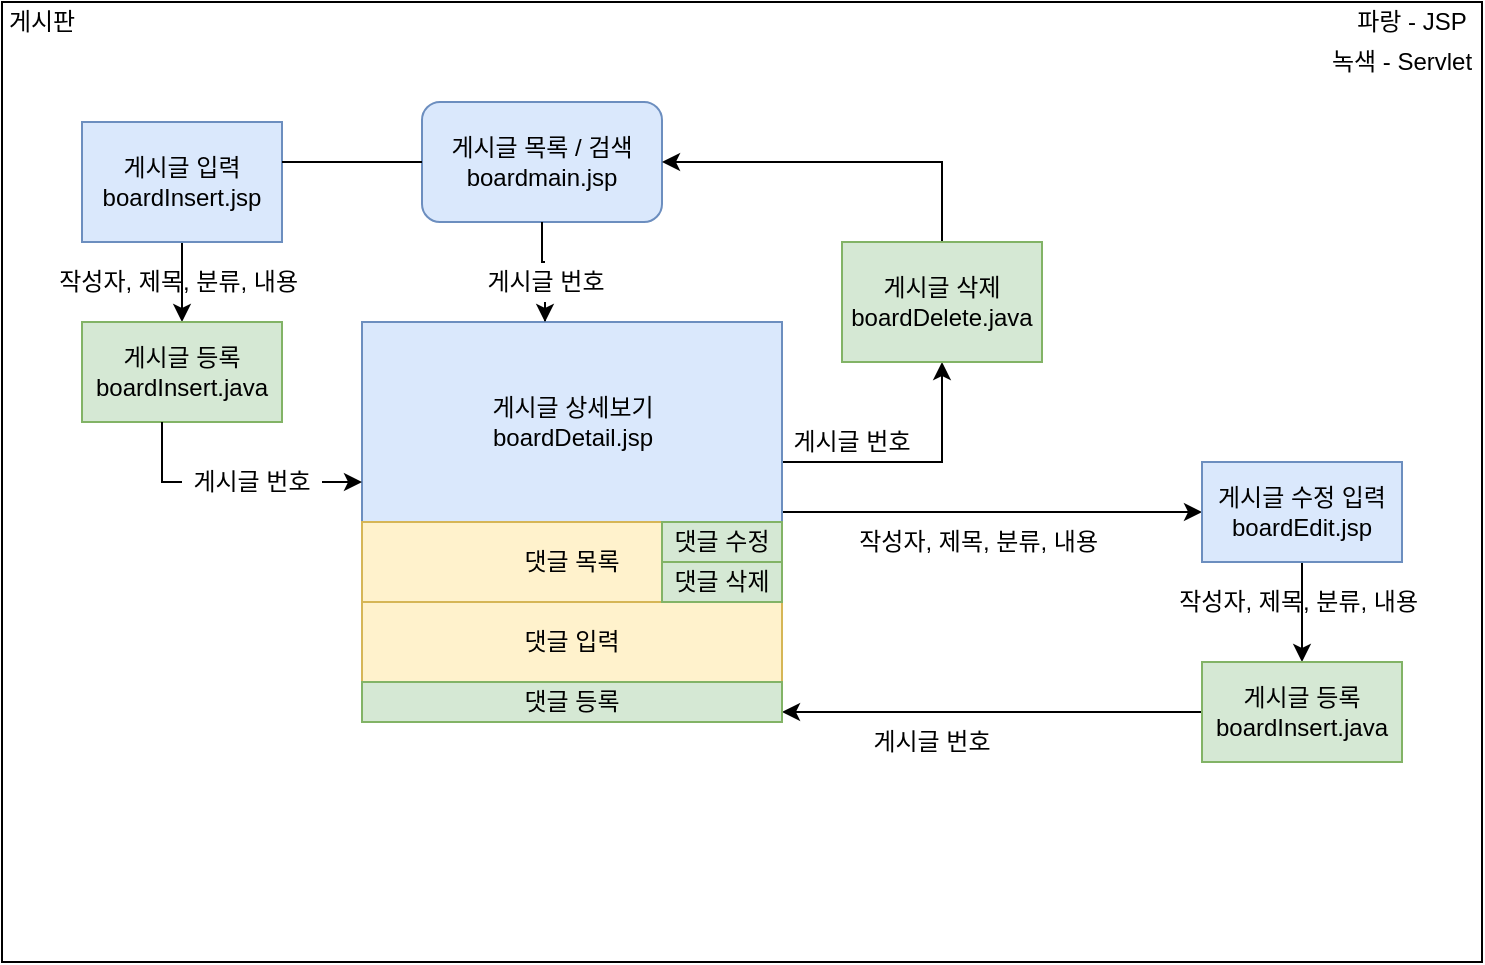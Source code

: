 <mxfile version="14.6.12" type="github">
  <diagram id="kLrZ7evx_3He1QeZn7a0" name="Page-1">
    <mxGraphModel dx="932" dy="1112" grid="1" gridSize="10" guides="1" tooltips="1" connect="1" arrows="1" fold="1" page="1" pageScale="1" pageWidth="827" pageHeight="1169" math="0" shadow="0">
      <root>
        <mxCell id="0" />
        <mxCell id="1" parent="0" />
        <mxCell id="MyQT7uciJUwyU0zBbP1c-1" value="Text" style="text;html=1;strokeColor=none;fillColor=none;align=center;verticalAlign=middle;whiteSpace=wrap;rounded=0;" vertex="1" parent="1">
          <mxGeometry x="80" y="415" width="40" height="20" as="geometry" />
        </mxCell>
        <mxCell id="MyQT7uciJUwyU0zBbP1c-2" value="" style="rounded=0;whiteSpace=wrap;html=1;" vertex="1" parent="1">
          <mxGeometry x="10" y="100" width="740" height="480" as="geometry" />
        </mxCell>
        <mxCell id="MyQT7uciJUwyU0zBbP1c-3" style="edgeStyle=orthogonalEdgeStyle;rounded=0;orthogonalLoop=1;jettySize=auto;html=1;startArrow=none;" edge="1" parent="1" source="MyQT7uciJUwyU0zBbP1c-35" target="MyQT7uciJUwyU0zBbP1c-11">
          <mxGeometry relative="1" as="geometry" />
        </mxCell>
        <mxCell id="MyQT7uciJUwyU0zBbP1c-4" value="게시글 목록 / 검색&lt;br&gt;boardmain.jsp" style="rounded=1;whiteSpace=wrap;html=1;fillColor=#dae8fc;strokeColor=#6c8ebf;" vertex="1" parent="1">
          <mxGeometry x="220" y="150" width="120" height="60" as="geometry" />
        </mxCell>
        <mxCell id="MyQT7uciJUwyU0zBbP1c-5" style="edgeStyle=orthogonalEdgeStyle;rounded=0;orthogonalLoop=1;jettySize=auto;html=1;exitX=0.5;exitY=1;exitDx=0;exitDy=0;" edge="1" parent="1" source="MyQT7uciJUwyU0zBbP1c-13" target="MyQT7uciJUwyU0zBbP1c-7">
          <mxGeometry relative="1" as="geometry" />
        </mxCell>
        <mxCell id="MyQT7uciJUwyU0zBbP1c-6" value="게시판" style="text;html=1;strokeColor=none;fillColor=none;align=center;verticalAlign=middle;whiteSpace=wrap;rounded=0;" vertex="1" parent="1">
          <mxGeometry x="10" y="100" width="40" height="20" as="geometry" />
        </mxCell>
        <mxCell id="MyQT7uciJUwyU0zBbP1c-7" value="게시글 등록&lt;br&gt;boardInsert.java" style="rounded=0;whiteSpace=wrap;html=1;fillColor=#d5e8d4;strokeColor=#82b366;" vertex="1" parent="1">
          <mxGeometry x="50" y="260" width="100" height="50" as="geometry" />
        </mxCell>
        <mxCell id="MyQT7uciJUwyU0zBbP1c-8" value="작성자, 제목, 분류, 내용&amp;nbsp;" style="text;html=1;align=center;verticalAlign=middle;whiteSpace=wrap;rounded=0;" vertex="1" parent="1">
          <mxGeometry x="20" y="230" width="160" height="20" as="geometry" />
        </mxCell>
        <mxCell id="MyQT7uciJUwyU0zBbP1c-9" style="edgeStyle=orthogonalEdgeStyle;rounded=0;orthogonalLoop=1;jettySize=auto;html=1;entryX=0.5;entryY=1;entryDx=0;entryDy=0;strokeColor=#000000;exitX=0;exitY=0.5;exitDx=0;exitDy=0;" edge="1" parent="1" source="MyQT7uciJUwyU0zBbP1c-20" target="MyQT7uciJUwyU0zBbP1c-19">
          <mxGeometry relative="1" as="geometry">
            <Array as="points">
              <mxPoint x="400" y="330" />
              <mxPoint x="480" y="330" />
            </Array>
          </mxGeometry>
        </mxCell>
        <mxCell id="MyQT7uciJUwyU0zBbP1c-10" style="edgeStyle=orthogonalEdgeStyle;rounded=0;orthogonalLoop=1;jettySize=auto;html=1;strokeColor=#000000;" edge="1" parent="1" source="MyQT7uciJUwyU0zBbP1c-11" target="MyQT7uciJUwyU0zBbP1c-22">
          <mxGeometry relative="1" as="geometry">
            <Array as="points">
              <mxPoint x="430" y="355" />
              <mxPoint x="430" y="355" />
            </Array>
          </mxGeometry>
        </mxCell>
        <mxCell id="MyQT7uciJUwyU0zBbP1c-11" value="" style="rounded=0;whiteSpace=wrap;html=1;strokeColor=#6c8ebf;fillColor=#dae8fc;" vertex="1" parent="1">
          <mxGeometry x="190" y="260" width="210" height="200" as="geometry" />
        </mxCell>
        <mxCell id="MyQT7uciJUwyU0zBbP1c-12" style="edgeStyle=orthogonalEdgeStyle;rounded=0;orthogonalLoop=1;jettySize=auto;html=1;exitX=0.5;exitY=1;exitDx=0;exitDy=0;strokeColor=#000000;" edge="1" parent="1" source="MyQT7uciJUwyU0zBbP1c-6" target="MyQT7uciJUwyU0zBbP1c-6">
          <mxGeometry relative="1" as="geometry" />
        </mxCell>
        <mxCell id="MyQT7uciJUwyU0zBbP1c-13" value="게시글 입력&lt;br&gt;boardInsert.jsp" style="rounded=0;whiteSpace=wrap;html=1;fillColor=#dae8fc;strokeColor=#6c8ebf;" vertex="1" parent="1">
          <mxGeometry x="50" y="160" width="100" height="60" as="geometry" />
        </mxCell>
        <mxCell id="MyQT7uciJUwyU0zBbP1c-14" value="" style="edgeStyle=orthogonalEdgeStyle;rounded=0;orthogonalLoop=1;jettySize=auto;html=1;endArrow=none;" edge="1" parent="1" source="MyQT7uciJUwyU0zBbP1c-4" target="MyQT7uciJUwyU0zBbP1c-13">
          <mxGeometry relative="1" as="geometry">
            <mxPoint x="100" y="350" as="targetPoint" />
            <mxPoint x="200" y="180" as="sourcePoint" />
            <Array as="points">
              <mxPoint x="160" y="180" />
              <mxPoint x="160" y="180" />
            </Array>
          </mxGeometry>
        </mxCell>
        <mxCell id="MyQT7uciJUwyU0zBbP1c-15" value="" style="edgeStyle=orthogonalEdgeStyle;rounded=0;orthogonalLoop=1;jettySize=auto;html=1;strokeColor=#000000;endArrow=none;" edge="1" parent="1" source="MyQT7uciJUwyU0zBbP1c-7" target="MyQT7uciJUwyU0zBbP1c-17">
          <mxGeometry relative="1" as="geometry">
            <mxPoint x="100" y="310" as="sourcePoint" />
            <mxPoint x="177" y="325" as="targetPoint" />
            <Array as="points">
              <mxPoint x="90" y="340" />
            </Array>
          </mxGeometry>
        </mxCell>
        <mxCell id="MyQT7uciJUwyU0zBbP1c-16" style="edgeStyle=orthogonalEdgeStyle;rounded=0;orthogonalLoop=1;jettySize=auto;html=1;" edge="1" parent="1" source="MyQT7uciJUwyU0zBbP1c-17">
          <mxGeometry relative="1" as="geometry">
            <mxPoint x="190" y="340" as="targetPoint" />
          </mxGeometry>
        </mxCell>
        <mxCell id="MyQT7uciJUwyU0zBbP1c-17" value="게시글 번호" style="text;html=1;strokeColor=none;fillColor=none;align=center;verticalAlign=middle;whiteSpace=wrap;rounded=0;" vertex="1" parent="1">
          <mxGeometry x="100" y="330" width="70" height="20" as="geometry" />
        </mxCell>
        <mxCell id="MyQT7uciJUwyU0zBbP1c-18" style="edgeStyle=orthogonalEdgeStyle;rounded=0;orthogonalLoop=1;jettySize=auto;html=1;entryX=1;entryY=0.5;entryDx=0;entryDy=0;strokeColor=#000000;" edge="1" parent="1" source="MyQT7uciJUwyU0zBbP1c-19" target="MyQT7uciJUwyU0zBbP1c-4">
          <mxGeometry relative="1" as="geometry">
            <Array as="points">
              <mxPoint x="480" y="180" />
            </Array>
          </mxGeometry>
        </mxCell>
        <mxCell id="MyQT7uciJUwyU0zBbP1c-19" value="게시글 삭제&lt;br&gt;boardDelete.java" style="rounded=0;whiteSpace=wrap;html=1;fillColor=#d5e8d4;strokeColor=#82b366;" vertex="1" parent="1">
          <mxGeometry x="430" y="220" width="100" height="60" as="geometry" />
        </mxCell>
        <mxCell id="MyQT7uciJUwyU0zBbP1c-20" value="게시글 번호" style="text;html=1;strokeColor=none;fillColor=none;align=center;verticalAlign=middle;whiteSpace=wrap;rounded=0;" vertex="1" parent="1">
          <mxGeometry x="400" y="310" width="70" height="20" as="geometry" />
        </mxCell>
        <mxCell id="MyQT7uciJUwyU0zBbP1c-21" value="" style="edgeStyle=orthogonalEdgeStyle;rounded=0;orthogonalLoop=1;jettySize=auto;html=1;strokeColor=#000000;" edge="1" parent="1" source="MyQT7uciJUwyU0zBbP1c-22" target="MyQT7uciJUwyU0zBbP1c-24">
          <mxGeometry relative="1" as="geometry" />
        </mxCell>
        <mxCell id="MyQT7uciJUwyU0zBbP1c-22" value="게시글 수정 입력&lt;br&gt;boardEdit.jsp" style="rounded=0;whiteSpace=wrap;html=1;fillColor=#dae8fc;strokeColor=#6c8ebf;" vertex="1" parent="1">
          <mxGeometry x="610" y="330" width="100" height="50" as="geometry" />
        </mxCell>
        <mxCell id="MyQT7uciJUwyU0zBbP1c-23" value="" style="edgeStyle=orthogonalEdgeStyle;rounded=0;orthogonalLoop=1;jettySize=auto;html=1;strokeColor=#000000;" edge="1" parent="1" source="MyQT7uciJUwyU0zBbP1c-24" target="MyQT7uciJUwyU0zBbP1c-11">
          <mxGeometry relative="1" as="geometry">
            <Array as="points">
              <mxPoint x="293" y="455" />
            </Array>
          </mxGeometry>
        </mxCell>
        <mxCell id="MyQT7uciJUwyU0zBbP1c-24" value="게시글 등록&lt;br&gt;boardInsert.java" style="rounded=0;whiteSpace=wrap;html=1;fillColor=#d5e8d4;strokeColor=#82b366;" vertex="1" parent="1">
          <mxGeometry x="610" y="430" width="100" height="50" as="geometry" />
        </mxCell>
        <mxCell id="MyQT7uciJUwyU0zBbP1c-25" value="작성자, 제목, 분류, 내용&amp;nbsp;" style="text;html=1;align=center;verticalAlign=middle;whiteSpace=wrap;rounded=0;" vertex="1" parent="1">
          <mxGeometry x="420" y="360" width="160" height="20" as="geometry" />
        </mxCell>
        <mxCell id="MyQT7uciJUwyU0zBbP1c-26" value="작성자, 제목, 분류, 내용&amp;nbsp;" style="text;html=1;align=center;verticalAlign=middle;whiteSpace=wrap;rounded=0;" vertex="1" parent="1">
          <mxGeometry x="580" y="390" width="160" height="20" as="geometry" />
        </mxCell>
        <mxCell id="MyQT7uciJUwyU0zBbP1c-27" value="게시글 번호" style="text;html=1;strokeColor=none;fillColor=none;align=center;verticalAlign=middle;whiteSpace=wrap;rounded=0;" vertex="1" parent="1">
          <mxGeometry x="440" y="460" width="70" height="20" as="geometry" />
        </mxCell>
        <mxCell id="MyQT7uciJUwyU0zBbP1c-28" value="댓글 입력" style="rounded=0;whiteSpace=wrap;html=1;fillColor=#fff2cc;strokeColor=#d6b656;align=center;" vertex="1" parent="1">
          <mxGeometry x="190" y="400" width="210" height="40" as="geometry" />
        </mxCell>
        <mxCell id="MyQT7uciJUwyU0zBbP1c-29" value="파랑 - JSP" style="text;html=1;strokeColor=none;fillColor=none;align=center;verticalAlign=middle;whiteSpace=wrap;rounded=0;" vertex="1" parent="1">
          <mxGeometry x="680" y="100" width="70" height="20" as="geometry" />
        </mxCell>
        <mxCell id="MyQT7uciJUwyU0zBbP1c-30" value="녹색 - Servlet" style="text;html=1;strokeColor=none;fillColor=none;align=center;verticalAlign=middle;whiteSpace=wrap;rounded=0;" vertex="1" parent="1">
          <mxGeometry x="670" y="120" width="80" height="20" as="geometry" />
        </mxCell>
        <mxCell id="MyQT7uciJUwyU0zBbP1c-31" value="" style="shape=link;html=1;strokeColor=#000000;" edge="1" parent="1" target="MyQT7uciJUwyU0zBbP1c-11">
          <mxGeometry width="100" relative="1" as="geometry">
            <mxPoint x="190" y="369" as="sourcePoint" />
            <mxPoint x="290" y="369" as="targetPoint" />
          </mxGeometry>
        </mxCell>
        <mxCell id="MyQT7uciJUwyU0zBbP1c-32" value="" style="shape=link;html=1;strokeColor=#000000;" edge="1" parent="1" target="MyQT7uciJUwyU0zBbP1c-11">
          <mxGeometry width="100" relative="1" as="geometry">
            <mxPoint x="190" y="369" as="sourcePoint" />
            <mxPoint x="290" y="369" as="targetPoint" />
          </mxGeometry>
        </mxCell>
        <mxCell id="MyQT7uciJUwyU0zBbP1c-33" value="게시글 상세보기&lt;br&gt;boardDetail.jsp" style="text;html=1;strokeColor=none;fillColor=none;align=center;verticalAlign=middle;whiteSpace=wrap;rounded=0;" vertex="1" parent="1">
          <mxGeometry x="246.5" y="300" width="97" height="20" as="geometry" />
        </mxCell>
        <mxCell id="MyQT7uciJUwyU0zBbP1c-34" value="" style="edgeStyle=orthogonalEdgeStyle;rounded=0;orthogonalLoop=1;jettySize=auto;html=1;" edge="1" parent="1" source="MyQT7uciJUwyU0zBbP1c-35" target="MyQT7uciJUwyU0zBbP1c-11">
          <mxGeometry relative="1" as="geometry">
            <Array as="points">
              <mxPoint x="282" y="260" />
              <mxPoint x="282" y="260" />
            </Array>
          </mxGeometry>
        </mxCell>
        <mxCell id="MyQT7uciJUwyU0zBbP1c-35" value="게시글 번호" style="text;html=1;strokeColor=none;fillColor=none;align=center;verticalAlign=middle;whiteSpace=wrap;rounded=0;" vertex="1" parent="1">
          <mxGeometry x="246.5" y="230" width="70" height="20" as="geometry" />
        </mxCell>
        <mxCell id="MyQT7uciJUwyU0zBbP1c-36" value="" style="edgeStyle=orthogonalEdgeStyle;rounded=0;orthogonalLoop=1;jettySize=auto;html=1;endArrow=none;" edge="1" parent="1" source="MyQT7uciJUwyU0zBbP1c-4" target="MyQT7uciJUwyU0zBbP1c-35">
          <mxGeometry relative="1" as="geometry">
            <mxPoint x="280" y="210" as="sourcePoint" />
            <mxPoint x="295" y="260" as="targetPoint" />
          </mxGeometry>
        </mxCell>
        <mxCell id="MyQT7uciJUwyU0zBbP1c-37" value="댓글 등록" style="rounded=0;whiteSpace=wrap;html=1;fillColor=#d5e8d4;strokeColor=#82b366;" vertex="1" parent="1">
          <mxGeometry x="190" y="440" width="210" height="20" as="geometry" />
        </mxCell>
        <mxCell id="MyQT7uciJUwyU0zBbP1c-38" value="댓글 목록" style="rounded=0;whiteSpace=wrap;html=1;fillColor=#fff2cc;strokeColor=#d6b656;" vertex="1" parent="1">
          <mxGeometry x="190" y="360" width="210" height="40" as="geometry" />
        </mxCell>
        <mxCell id="MyQT7uciJUwyU0zBbP1c-39" value="댓글 수정" style="rounded=0;whiteSpace=wrap;html=1;fillColor=#d5e8d4;strokeColor=#82b366;" vertex="1" parent="1">
          <mxGeometry x="340" y="360" width="60" height="20" as="geometry" />
        </mxCell>
        <mxCell id="MyQT7uciJUwyU0zBbP1c-40" value="댓글 삭제" style="rounded=0;whiteSpace=wrap;html=1;fillColor=#d5e8d4;strokeColor=#82b366;" vertex="1" parent="1">
          <mxGeometry x="340" y="380" width="60" height="20" as="geometry" />
        </mxCell>
      </root>
    </mxGraphModel>
  </diagram>
</mxfile>

